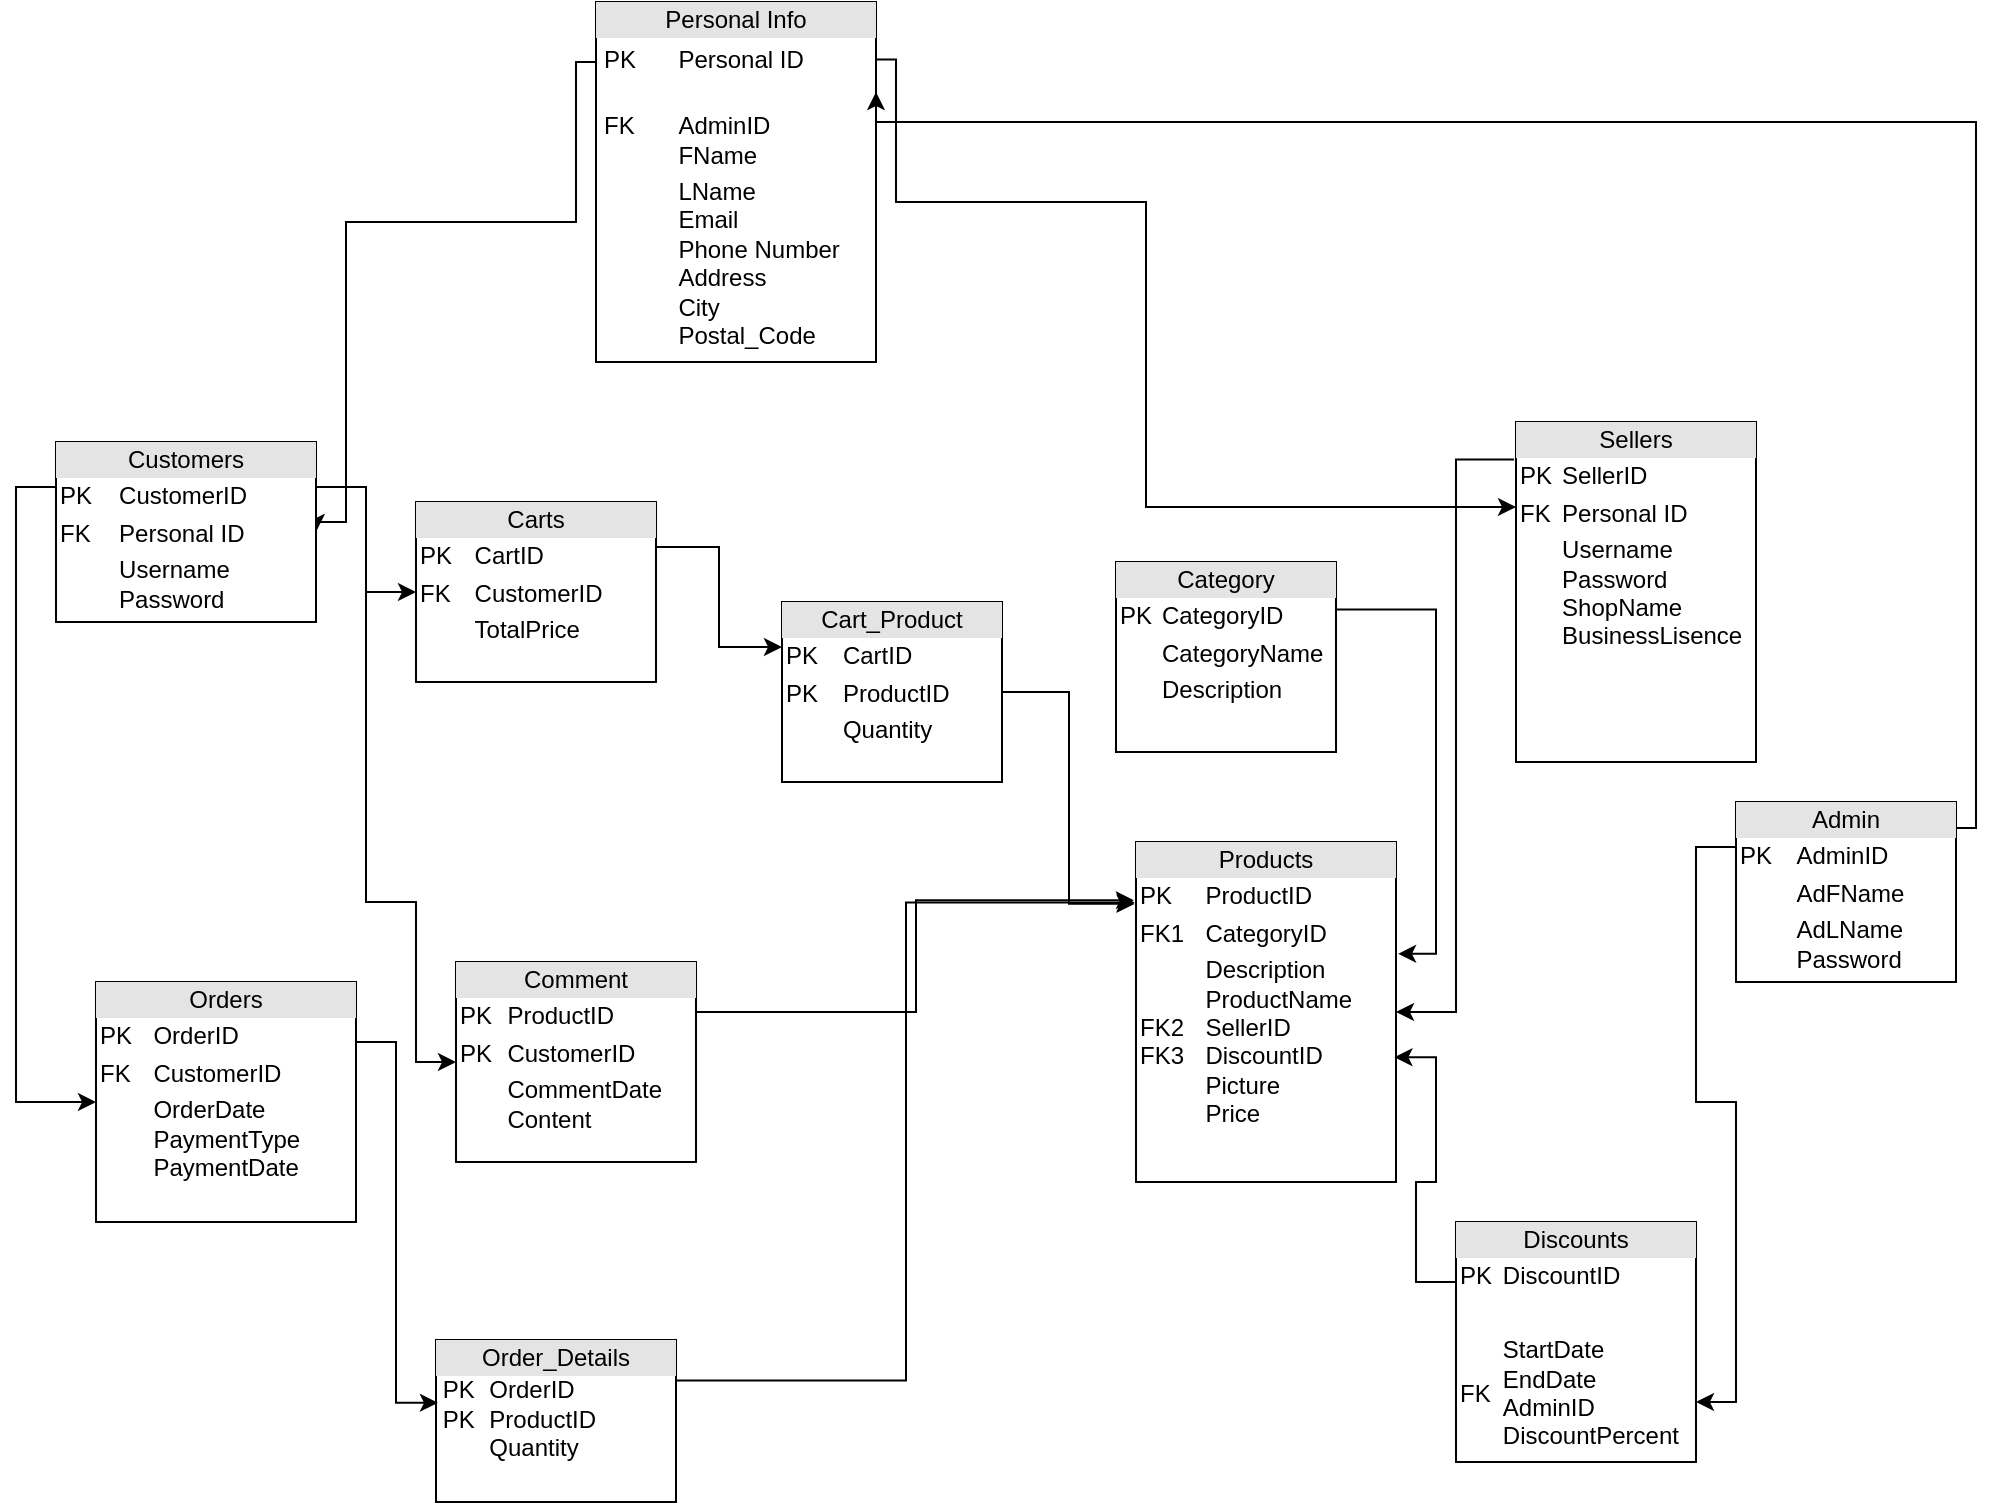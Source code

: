 <mxfile version="24.6.2" type="github">
  <diagram id="C5RBs43oDa-KdzZeNtuy" name="Page-1">
    <mxGraphModel dx="1272" dy="539" grid="1" gridSize="10" guides="1" tooltips="1" connect="1" arrows="1" fold="1" page="1" pageScale="1" pageWidth="827" pageHeight="1169" math="0" shadow="0">
      <root>
        <mxCell id="WIyWlLk6GJQsqaUBKTNV-0" />
        <mxCell id="WIyWlLk6GJQsqaUBKTNV-1" parent="WIyWlLk6GJQsqaUBKTNV-0" />
        <mxCell id="FVkEHllxJIshw_l99lUS-28" style="edgeStyle=orthogonalEdgeStyle;rounded=0;orthogonalLoop=1;jettySize=auto;html=1;entryX=1;entryY=0.5;entryDx=0;entryDy=0;" parent="WIyWlLk6GJQsqaUBKTNV-1" source="FVkEHllxJIshw_l99lUS-5" target="FVkEHllxJIshw_l99lUS-7" edge="1">
          <mxGeometry relative="1" as="geometry">
            <Array as="points">
              <mxPoint x="310" y="420" />
              <mxPoint x="310" y="500" />
              <mxPoint x="195" y="500" />
              <mxPoint x="195" y="650" />
              <mxPoint x="180" y="650" />
            </Array>
          </mxGeometry>
        </mxCell>
        <mxCell id="FVkEHllxJIshw_l99lUS-29" style="edgeStyle=orthogonalEdgeStyle;rounded=0;orthogonalLoop=1;jettySize=auto;html=1;entryX=0;entryY=0.25;entryDx=0;entryDy=0;exitX=0.999;exitY=0.16;exitDx=0;exitDy=0;exitPerimeter=0;" parent="WIyWlLk6GJQsqaUBKTNV-1" source="FVkEHllxJIshw_l99lUS-5" target="FVkEHllxJIshw_l99lUS-8" edge="1">
          <mxGeometry relative="1" as="geometry">
            <Array as="points">
              <mxPoint x="470" y="419" />
              <mxPoint x="470" y="490" />
              <mxPoint x="595" y="490" />
              <mxPoint x="595" y="642" />
            </Array>
            <mxPoint x="460" y="438" as="sourcePoint" />
          </mxGeometry>
        </mxCell>
        <mxCell id="FVkEHllxJIshw_l99lUS-5" value="&lt;div style=&quot;text-align: center; box-sizing: border-box; width: 100%; background: rgb(228, 228, 228); padding: 2px;&quot;&gt;Personal Info&lt;/div&gt;&lt;table style=&quot;width:100%;font-size:1em;&quot; cellpadding=&quot;2&quot; cellspacing=&quot;0&quot;&gt;&lt;tbody&gt;&lt;tr&gt;&lt;td style=&quot;text-align: justify;&quot;&gt;&lt;table style=&quot;font-size: 1em; text-align: left; width: 140px;&quot; cellpadding=&quot;2&quot; cellspacing=&quot;0&quot;&gt;&lt;tbody&gt;&lt;tr&gt;&lt;td style=&quot;text-align: justify;&quot;&gt;PK&lt;/td&gt;&lt;td style=&quot;text-align: justify;&quot;&gt;Personal ID&lt;br&gt;&lt;/td&gt;&lt;/tr&gt;&lt;tr&gt;&lt;td style=&quot;text-align: justify;&quot;&gt;FK&lt;span style=&quot;white-space: pre;&quot;&gt;&#x9;&lt;/span&gt;&lt;br&gt;&lt;/td&gt;&lt;td style=&quot;text-align: justify;&quot;&gt;&lt;br&gt;AdminID&lt;br&gt;FName&lt;/td&gt;&lt;/tr&gt;&lt;tr&gt;&lt;td style=&quot;text-align: justify;&quot;&gt;&lt;/td&gt;&lt;td&gt;&lt;div style=&quot;text-align: justify;&quot;&gt;&lt;span style=&quot;font-size: 1em; background-color: initial;&quot;&gt;LName&lt;/span&gt;&lt;/div&gt;&lt;div style=&quot;text-align: justify;&quot;&gt;&lt;span style=&quot;font-size: 1em; background-color: initial;&quot;&gt;Email&lt;/span&gt;&lt;/div&gt;&lt;div style=&quot;text-align: justify;&quot;&gt;&lt;span style=&quot;font-size: 1em; background-color: initial;&quot;&gt;Phone Number&lt;/span&gt;&lt;/div&gt;&lt;div style=&quot;text-align: justify;&quot;&gt;&lt;span style=&quot;font-size: 1em; background-color: initial;&quot;&gt;Address&lt;/span&gt;&lt;/div&gt;&lt;div style=&quot;text-align: justify;&quot;&gt;&lt;span style=&quot;font-size: 1em; background-color: initial;&quot;&gt;City&lt;/span&gt;&lt;/div&gt;&lt;div style=&quot;text-align: justify;&quot;&gt;&lt;span style=&quot;font-size: 1em; background-color: initial;&quot;&gt;Postal_Code&lt;/span&gt;&lt;/div&gt;&lt;/td&gt;&lt;/tr&gt;&lt;/tbody&gt;&lt;/table&gt;&lt;br&gt;&lt;/td&gt;&lt;td style=&quot;text-align: justify;&quot;&gt;&lt;/td&gt;&lt;/tr&gt;&lt;/tbody&gt;&lt;/table&gt;" style="verticalAlign=top;align=left;overflow=fill;html=1;whiteSpace=wrap;" parent="WIyWlLk6GJQsqaUBKTNV-1" vertex="1">
          <mxGeometry x="320" y="390" width="140" height="180" as="geometry" />
        </mxCell>
        <mxCell id="FVkEHllxJIshw_l99lUS-31" style="edgeStyle=orthogonalEdgeStyle;rounded=0;orthogonalLoop=1;jettySize=auto;html=1;exitX=1;exitY=0.25;exitDx=0;exitDy=0;entryX=0;entryY=0.5;entryDx=0;entryDy=0;" parent="WIyWlLk6GJQsqaUBKTNV-1" source="FVkEHllxJIshw_l99lUS-7" target="FVkEHllxJIshw_l99lUS-18" edge="1">
          <mxGeometry relative="1" as="geometry">
            <Array as="points">
              <mxPoint x="205" y="633" />
              <mxPoint x="205" y="840" />
              <mxPoint x="230" y="840" />
            </Array>
          </mxGeometry>
        </mxCell>
        <mxCell id="FVkEHllxJIshw_l99lUS-33" style="edgeStyle=orthogonalEdgeStyle;rounded=0;orthogonalLoop=1;jettySize=auto;html=1;exitX=0;exitY=0.25;exitDx=0;exitDy=0;entryX=0;entryY=0.5;entryDx=0;entryDy=0;" parent="WIyWlLk6GJQsqaUBKTNV-1" source="FVkEHllxJIshw_l99lUS-7" target="FVkEHllxJIshw_l99lUS-11" edge="1">
          <mxGeometry relative="1" as="geometry">
            <Array as="points">
              <mxPoint x="30" y="633" />
              <mxPoint x="30" y="940" />
              <mxPoint x="60" y="940" />
            </Array>
          </mxGeometry>
        </mxCell>
        <mxCell id="FVkEHllxJIshw_l99lUS-38" style="edgeStyle=orthogonalEdgeStyle;rounded=0;orthogonalLoop=1;jettySize=auto;html=1;exitX=1;exitY=0.25;exitDx=0;exitDy=0;entryX=0;entryY=0.5;entryDx=0;entryDy=0;" parent="WIyWlLk6GJQsqaUBKTNV-1" source="FVkEHllxJIshw_l99lUS-7" target="FVkEHllxJIshw_l99lUS-14" edge="1">
          <mxGeometry relative="1" as="geometry" />
        </mxCell>
        <mxCell id="FVkEHllxJIshw_l99lUS-7" value="&lt;div style=&quot;text-align: center; box-sizing: border-box; width: 100%; background: rgb(228, 228, 228); padding: 2px;&quot;&gt;Customers&lt;/div&gt;&lt;table style=&quot;text-align: justify; width: 100%; font-size: 1em;&quot; cellpadding=&quot;2&quot; cellspacing=&quot;0&quot;&gt;&lt;tbody&gt;&lt;tr&gt;&lt;td&gt;PK&lt;/td&gt;&lt;td&gt;CustomerID&lt;/td&gt;&lt;/tr&gt;&lt;tr&gt;&lt;td&gt;FK&lt;/td&gt;&lt;td&gt;Personal ID&lt;/td&gt;&lt;/tr&gt;&lt;tr&gt;&lt;td&gt;&lt;/td&gt;&lt;td&gt;Username&lt;br&gt;Password&lt;/td&gt;&lt;/tr&gt;&lt;/tbody&gt;&lt;/table&gt;" style="verticalAlign=top;align=left;overflow=fill;html=1;whiteSpace=wrap;" parent="WIyWlLk6GJQsqaUBKTNV-1" vertex="1">
          <mxGeometry x="50" y="610" width="130" height="90" as="geometry" />
        </mxCell>
        <mxCell id="FVkEHllxJIshw_l99lUS-8" value="&lt;div style=&quot;text-align: center; box-sizing: border-box; width: 100%; background: rgb(228, 228, 228); padding: 2px;&quot;&gt;Sellers&lt;/div&gt;&lt;table style=&quot;text-align: justify; width: 100%; font-size: 1em;&quot; cellpadding=&quot;2&quot; cellspacing=&quot;0&quot;&gt;&lt;tbody&gt;&lt;tr&gt;&lt;td&gt;PK&lt;/td&gt;&lt;td&gt;SellerID&lt;/td&gt;&lt;/tr&gt;&lt;tr&gt;&lt;td&gt;FK&lt;/td&gt;&lt;td&gt;Personal ID&lt;/td&gt;&lt;/tr&gt;&lt;tr&gt;&lt;td&gt;&lt;/td&gt;&lt;td&gt;Username&lt;br&gt;Password&lt;br&gt;ShopName&lt;br&gt;BusinessLisence&lt;br&gt;&lt;/td&gt;&lt;/tr&gt;&lt;/tbody&gt;&lt;/table&gt;" style="verticalAlign=top;align=left;overflow=fill;html=1;whiteSpace=wrap;" parent="WIyWlLk6GJQsqaUBKTNV-1" vertex="1">
          <mxGeometry x="780" y="600" width="120" height="170" as="geometry" />
        </mxCell>
        <mxCell id="FVkEHllxJIshw_l99lUS-27" style="edgeStyle=orthogonalEdgeStyle;rounded=0;orthogonalLoop=1;jettySize=auto;html=1;exitX=0;exitY=0.25;exitDx=0;exitDy=0;entryX=1;entryY=0.75;entryDx=0;entryDy=0;" parent="WIyWlLk6GJQsqaUBKTNV-1" source="FVkEHllxJIshw_l99lUS-9" target="FVkEHllxJIshw_l99lUS-17" edge="1">
          <mxGeometry relative="1" as="geometry" />
        </mxCell>
        <mxCell id="4-clrKsuMwJUWhkWi9DE-0" style="edgeStyle=orthogonalEdgeStyle;rounded=0;orthogonalLoop=1;jettySize=auto;html=1;exitX=1;exitY=0.25;exitDx=0;exitDy=0;entryX=1;entryY=0.25;entryDx=0;entryDy=0;" parent="WIyWlLk6GJQsqaUBKTNV-1" source="FVkEHllxJIshw_l99lUS-9" target="FVkEHllxJIshw_l99lUS-5" edge="1">
          <mxGeometry relative="1" as="geometry">
            <Array as="points">
              <mxPoint x="1010" y="803" />
              <mxPoint x="1010" y="450" />
              <mxPoint x="460" y="450" />
            </Array>
          </mxGeometry>
        </mxCell>
        <mxCell id="FVkEHllxJIshw_l99lUS-9" value="&lt;div style=&quot;text-align: center; box-sizing: border-box; width: 100%; background: rgb(228, 228, 228); padding: 2px;&quot;&gt;Admin&lt;/div&gt;&lt;table style=&quot;text-align: center; width: 100%; font-size: 1em;&quot; cellpadding=&quot;2&quot; cellspacing=&quot;0&quot;&gt;&lt;tbody&gt;&lt;tr&gt;&lt;td style=&quot;text-align: justify;&quot;&gt;PK&lt;/td&gt;&lt;td style=&quot;text-align: justify;&quot;&gt;AdminID&lt;/td&gt;&lt;/tr&gt;&lt;tr&gt;&lt;td style=&quot;text-align: justify;&quot;&gt;&lt;/td&gt;&lt;td style=&quot;text-align: justify;&quot;&gt;AdFName&lt;/td&gt;&lt;/tr&gt;&lt;tr&gt;&lt;td style=&quot;text-align: justify;&quot;&gt;&lt;/td&gt;&lt;td style=&quot;text-align: justify;&quot;&gt;AdLName&lt;br&gt;Password&lt;/td&gt;&lt;/tr&gt;&lt;/tbody&gt;&lt;/table&gt;" style="verticalAlign=top;align=left;overflow=fill;html=1;whiteSpace=wrap;" parent="WIyWlLk6GJQsqaUBKTNV-1" vertex="1">
          <mxGeometry x="890" y="790" width="110" height="90" as="geometry" />
        </mxCell>
        <mxCell id="FVkEHllxJIshw_l99lUS-11" value="&lt;div style=&quot;text-align: center; box-sizing: border-box; width: 100%; background: rgb(228, 228, 228); padding: 2px;&quot;&gt;Orders&lt;/div&gt;&lt;table style=&quot;width:100%;font-size:1em;&quot; cellpadding=&quot;2&quot; cellspacing=&quot;0&quot;&gt;&lt;tbody&gt;&lt;tr&gt;&lt;td&gt;PK&lt;/td&gt;&lt;td&gt;OrderID&lt;/td&gt;&lt;/tr&gt;&lt;tr&gt;&lt;td&gt;FK&lt;/td&gt;&lt;td&gt;CustomerID&lt;/td&gt;&lt;/tr&gt;&lt;tr&gt;&lt;td&gt;&lt;/td&gt;&lt;td&gt;OrderDate&lt;br&gt;PaymentType&lt;br&gt;PaymentDate&lt;/td&gt;&lt;/tr&gt;&lt;/tbody&gt;&lt;/table&gt;" style="verticalAlign=top;align=left;overflow=fill;html=1;whiteSpace=wrap;" parent="WIyWlLk6GJQsqaUBKTNV-1" vertex="1">
          <mxGeometry x="70" y="880" width="130" height="120" as="geometry" />
        </mxCell>
        <mxCell id="FVkEHllxJIshw_l99lUS-12" value="&lt;div style=&quot;text-align: center; box-sizing: border-box; width: 100%; background: rgb(228, 228, 228); padding: 2px;&quot;&gt;Order_Details&lt;/div&gt;&amp;nbsp;PK&lt;span style=&quot;white-space: pre;&quot;&gt;&#x9;&lt;/span&gt;OrderID&lt;div&gt;&amp;nbsp;PK&lt;span style=&quot;white-space: pre;&quot;&gt;&#x9;&lt;/span&gt;ProductID&lt;/div&gt;&lt;div&gt;&amp;nbsp;&lt;span style=&quot;white-space: pre;&quot;&gt;&#x9;&lt;/span&gt;Quantity&lt;br&gt;&lt;table style=&quot;width:100%;font-size:1em;&quot; cellpadding=&quot;2&quot; cellspacing=&quot;0&quot;&gt;&lt;tbody&gt;&lt;tr&gt;&lt;td&gt;&lt;/td&gt;&lt;td&gt;&lt;br&gt;&lt;br&gt;&lt;/td&gt;&lt;/tr&gt;&lt;/tbody&gt;&lt;/table&gt;&lt;/div&gt;" style="verticalAlign=top;align=left;overflow=fill;html=1;whiteSpace=wrap;" parent="WIyWlLk6GJQsqaUBKTNV-1" vertex="1">
          <mxGeometry x="240" y="1059" width="120" height="81" as="geometry" />
        </mxCell>
        <mxCell id="FVkEHllxJIshw_l99lUS-13" value="&lt;div style=&quot;text-align: center; box-sizing: border-box; width: 100%; background: rgb(228, 228, 228); padding: 2px;&quot;&gt;Products&lt;/div&gt;&lt;table style=&quot;width: 100%; font-size: 1em;&quot; cellpadding=&quot;2&quot; cellspacing=&quot;0&quot;&gt;&lt;tbody&gt;&lt;tr&gt;&lt;td&gt;PK&lt;/td&gt;&lt;td&gt;ProductID&lt;/td&gt;&lt;/tr&gt;&lt;tr&gt;&lt;td&gt;FK1&lt;/td&gt;&lt;td&gt;CategoryID&lt;br&gt;&lt;/td&gt;&lt;/tr&gt;&lt;tr&gt;&lt;td&gt;FK2&lt;br&gt;FK3&lt;/td&gt;&lt;td&gt;Description&lt;br&gt;ProductName&lt;br&gt;SellerID&lt;br&gt;DiscountID&lt;br&gt;Picture&lt;br&gt;Price&lt;/td&gt;&lt;/tr&gt;&lt;/tbody&gt;&lt;/table&gt;" style="verticalAlign=top;align=left;overflow=fill;html=1;whiteSpace=wrap;" parent="WIyWlLk6GJQsqaUBKTNV-1" vertex="1">
          <mxGeometry x="590" y="810" width="130" height="170" as="geometry" />
        </mxCell>
        <mxCell id="FVkEHllxJIshw_l99lUS-42" style="edgeStyle=orthogonalEdgeStyle;rounded=0;orthogonalLoop=1;jettySize=auto;html=1;exitX=1;exitY=0.25;exitDx=0;exitDy=0;entryX=0;entryY=0.25;entryDx=0;entryDy=0;" parent="WIyWlLk6GJQsqaUBKTNV-1" source="FVkEHllxJIshw_l99lUS-14" target="FVkEHllxJIshw_l99lUS-15" edge="1">
          <mxGeometry relative="1" as="geometry" />
        </mxCell>
        <mxCell id="FVkEHllxJIshw_l99lUS-14" value="&lt;div style=&quot;text-align: center; box-sizing: border-box; width: 100%; background: rgb(228, 228, 228); padding: 2px;&quot;&gt;Carts&lt;/div&gt;&lt;table style=&quot;width:100%;font-size:1em;&quot; cellpadding=&quot;2&quot; cellspacing=&quot;0&quot;&gt;&lt;tbody&gt;&lt;tr&gt;&lt;td&gt;PK&lt;/td&gt;&lt;td&gt;CartID&lt;/td&gt;&lt;/tr&gt;&lt;tr&gt;&lt;td&gt;FK&lt;/td&gt;&lt;td&gt;CustomerID&lt;/td&gt;&lt;/tr&gt;&lt;tr&gt;&lt;td&gt;&lt;br&gt;&lt;/td&gt;&lt;td&gt;TotalPrice&lt;/td&gt;&lt;/tr&gt;&lt;/tbody&gt;&lt;/table&gt;" style="verticalAlign=top;align=left;overflow=fill;html=1;whiteSpace=wrap;" parent="WIyWlLk6GJQsqaUBKTNV-1" vertex="1">
          <mxGeometry x="230" y="640" width="120" height="90" as="geometry" />
        </mxCell>
        <mxCell id="FVkEHllxJIshw_l99lUS-15" value="&lt;div style=&quot;text-align: center; box-sizing: border-box; width: 100%; background: rgb(228, 228, 228); padding: 2px;&quot;&gt;Cart_Product&lt;/div&gt;&lt;table style=&quot;width:100%;font-size:1em;&quot; cellpadding=&quot;2&quot; cellspacing=&quot;0&quot;&gt;&lt;tbody&gt;&lt;tr&gt;&lt;td&gt;PK&lt;/td&gt;&lt;td&gt;CartID&lt;/td&gt;&lt;/tr&gt;&lt;tr&gt;&lt;td&gt;PK&lt;/td&gt;&lt;td&gt;ProductID&lt;/td&gt;&lt;/tr&gt;&lt;tr&gt;&lt;td&gt;&lt;br&gt;&lt;/td&gt;&lt;td&gt;Quantity&lt;/td&gt;&lt;/tr&gt;&lt;/tbody&gt;&lt;/table&gt;" style="verticalAlign=top;align=left;overflow=fill;html=1;whiteSpace=wrap;" parent="WIyWlLk6GJQsqaUBKTNV-1" vertex="1">
          <mxGeometry x="413" y="690" width="110" height="90" as="geometry" />
        </mxCell>
        <mxCell id="FVkEHllxJIshw_l99lUS-16" value="&lt;div style=&quot;text-align: center; box-sizing: border-box; width: 100%; background: rgb(228, 228, 228); padding: 2px;&quot;&gt;Category&lt;/div&gt;&lt;table style=&quot;width:100%;font-size:1em;&quot; cellpadding=&quot;2&quot; cellspacing=&quot;0&quot;&gt;&lt;tbody&gt;&lt;tr&gt;&lt;td&gt;PK&lt;/td&gt;&lt;td&gt;CategoryID&lt;/td&gt;&lt;/tr&gt;&lt;tr&gt;&lt;td&gt;&lt;br&gt;&lt;/td&gt;&lt;td&gt;CategoryName&lt;/td&gt;&lt;/tr&gt;&lt;tr&gt;&lt;td&gt;&lt;/td&gt;&lt;td&gt;Description&lt;/td&gt;&lt;/tr&gt;&lt;/tbody&gt;&lt;/table&gt;" style="verticalAlign=top;align=left;overflow=fill;html=1;whiteSpace=wrap;" parent="WIyWlLk6GJQsqaUBKTNV-1" vertex="1">
          <mxGeometry x="580" y="670" width="110" height="95" as="geometry" />
        </mxCell>
        <mxCell id="FVkEHllxJIshw_l99lUS-17" value="&lt;div style=&quot;text-align: center; box-sizing: border-box; width: 100%; background: rgb(228, 228, 228); padding: 2px;&quot;&gt;Discounts&lt;/div&gt;&lt;table style=&quot;width: 100%; font-size: 1em;&quot; cellpadding=&quot;2&quot; cellspacing=&quot;0&quot;&gt;&lt;tbody&gt;&lt;tr&gt;&lt;td&gt;PK&lt;/td&gt;&lt;td&gt;DiscountID&lt;/td&gt;&lt;/tr&gt;&lt;tr&gt;&lt;td&gt;&lt;/td&gt;&lt;td&gt;&lt;br&gt;&lt;/td&gt;&lt;/tr&gt;&lt;tr&gt;&lt;td&gt;FK&lt;/td&gt;&lt;td&gt;StartDate&lt;br&gt;EndDate&lt;br&gt;AdminID&lt;br&gt;DiscountPercent&lt;/td&gt;&lt;/tr&gt;&lt;/tbody&gt;&lt;/table&gt;" style="verticalAlign=top;align=left;overflow=fill;html=1;whiteSpace=wrap;" parent="WIyWlLk6GJQsqaUBKTNV-1" vertex="1">
          <mxGeometry x="750" y="1000" width="120" height="120" as="geometry" />
        </mxCell>
        <mxCell id="FVkEHllxJIshw_l99lUS-18" value="&lt;div style=&quot;text-align: center; box-sizing: border-box; width: 100%; background: rgb(228, 228, 228); padding: 2px;&quot;&gt;Comment&lt;/div&gt;&lt;table style=&quot;width: 100%; font-size: 1em;&quot; cellpadding=&quot;2&quot; cellspacing=&quot;0&quot;&gt;&lt;tbody&gt;&lt;tr&gt;&lt;td&gt;PK&lt;/td&gt;&lt;td&gt;ProductID&lt;/td&gt;&lt;/tr&gt;&lt;tr&gt;&lt;td&gt;PK&lt;/td&gt;&lt;td&gt;CustomerID&lt;/td&gt;&lt;/tr&gt;&lt;tr&gt;&lt;td&gt;&lt;/td&gt;&lt;td&gt;CommentDate&lt;br&gt;Content&lt;/td&gt;&lt;/tr&gt;&lt;/tbody&gt;&lt;/table&gt;" style="verticalAlign=top;align=left;overflow=fill;html=1;whiteSpace=wrap;" parent="WIyWlLk6GJQsqaUBKTNV-1" vertex="1">
          <mxGeometry x="250" y="870" width="120" height="100" as="geometry" />
        </mxCell>
        <mxCell id="FVkEHllxJIshw_l99lUS-32" style="edgeStyle=orthogonalEdgeStyle;rounded=0;orthogonalLoop=1;jettySize=auto;html=1;exitX=1;exitY=0.25;exitDx=0;exitDy=0;entryX=-0.008;entryY=0.171;entryDx=0;entryDy=0;entryPerimeter=0;" parent="WIyWlLk6GJQsqaUBKTNV-1" source="FVkEHllxJIshw_l99lUS-18" target="FVkEHllxJIshw_l99lUS-13" edge="1">
          <mxGeometry relative="1" as="geometry" />
        </mxCell>
        <mxCell id="WDNA4dsvYaXklLllQ8vl-0" style="edgeStyle=orthogonalEdgeStyle;rounded=0;orthogonalLoop=1;jettySize=auto;html=1;exitX=1;exitY=0.25;exitDx=0;exitDy=0;entryX=1.008;entryY=0.329;entryDx=0;entryDy=0;entryPerimeter=0;" parent="WIyWlLk6GJQsqaUBKTNV-1" source="FVkEHllxJIshw_l99lUS-16" target="FVkEHllxJIshw_l99lUS-13" edge="1">
          <mxGeometry relative="1" as="geometry" />
        </mxCell>
        <mxCell id="WDNA4dsvYaXklLllQ8vl-4" style="edgeStyle=orthogonalEdgeStyle;rounded=0;orthogonalLoop=1;jettySize=auto;html=1;exitX=1;exitY=0.25;exitDx=0;exitDy=0;entryX=0.008;entryY=0.388;entryDx=0;entryDy=0;entryPerimeter=0;" parent="WIyWlLk6GJQsqaUBKTNV-1" source="FVkEHllxJIshw_l99lUS-11" target="FVkEHllxJIshw_l99lUS-12" edge="1">
          <mxGeometry relative="1" as="geometry" />
        </mxCell>
        <mxCell id="f2KdwrvU1Ko5BbPjB0Vb-1" style="edgeStyle=orthogonalEdgeStyle;rounded=0;orthogonalLoop=1;jettySize=auto;html=1;exitX=1;exitY=0.5;exitDx=0;exitDy=0;entryX=-0.005;entryY=0.182;entryDx=0;entryDy=0;entryPerimeter=0;" parent="WIyWlLk6GJQsqaUBKTNV-1" source="FVkEHllxJIshw_l99lUS-15" target="FVkEHllxJIshw_l99lUS-13" edge="1">
          <mxGeometry relative="1" as="geometry" />
        </mxCell>
        <mxCell id="f2KdwrvU1Ko5BbPjB0Vb-2" style="edgeStyle=orthogonalEdgeStyle;rounded=0;orthogonalLoop=1;jettySize=auto;html=1;exitX=1;exitY=0.25;exitDx=0;exitDy=0;entryX=-0.005;entryY=0.178;entryDx=0;entryDy=0;entryPerimeter=0;" parent="WIyWlLk6GJQsqaUBKTNV-1" source="FVkEHllxJIshw_l99lUS-12" target="FVkEHllxJIshw_l99lUS-13" edge="1">
          <mxGeometry relative="1" as="geometry" />
        </mxCell>
        <mxCell id="f2KdwrvU1Ko5BbPjB0Vb-4" style="edgeStyle=orthogonalEdgeStyle;rounded=0;orthogonalLoop=1;jettySize=auto;html=1;exitX=-0.008;exitY=0.11;exitDx=0;exitDy=0;entryX=1;entryY=0.5;entryDx=0;entryDy=0;exitPerimeter=0;" parent="WIyWlLk6GJQsqaUBKTNV-1" source="FVkEHllxJIshw_l99lUS-8" target="FVkEHllxJIshw_l99lUS-13" edge="1">
          <mxGeometry relative="1" as="geometry" />
        </mxCell>
        <mxCell id="f2KdwrvU1Ko5BbPjB0Vb-5" style="edgeStyle=orthogonalEdgeStyle;rounded=0;orthogonalLoop=1;jettySize=auto;html=1;exitX=0;exitY=0.25;exitDx=0;exitDy=0;entryX=0.994;entryY=0.633;entryDx=0;entryDy=0;entryPerimeter=0;" parent="WIyWlLk6GJQsqaUBKTNV-1" source="FVkEHllxJIshw_l99lUS-17" target="FVkEHllxJIshw_l99lUS-13" edge="1">
          <mxGeometry relative="1" as="geometry" />
        </mxCell>
      </root>
    </mxGraphModel>
  </diagram>
</mxfile>
